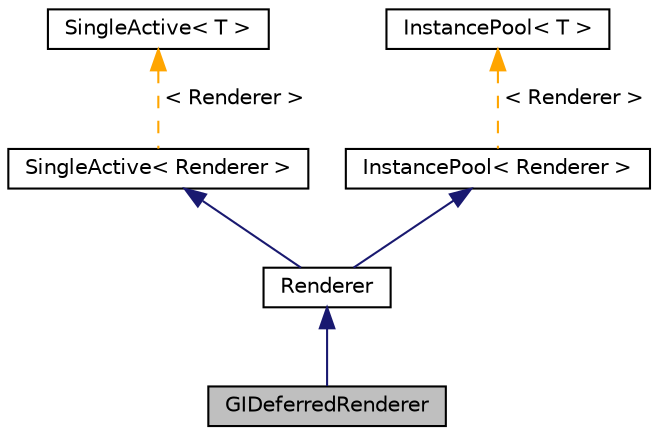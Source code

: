 digraph "GIDeferredRenderer"
{
 // INTERACTIVE_SVG=YES
 // LATEX_PDF_SIZE
  edge [fontname="Helvetica",fontsize="10",labelfontname="Helvetica",labelfontsize="10"];
  node [fontname="Helvetica",fontsize="10",shape=record];
  Node1 [label="GIDeferredRenderer",height=0.2,width=0.4,color="black", fillcolor="grey75", style="filled", fontcolor="black",tooltip="The main renderer for the engine. Uses a deferred rendering path. Handles geometry pass and light pas..."];
  Node2 -> Node1 [dir="back",color="midnightblue",fontsize="10",style="solid",fontname="Helvetica"];
  Node2 [label="Renderer",height=0.2,width=0.4,color="black", fillcolor="white", style="filled",URL="$class_renderer.html",tooltip="A base class for renderers. All the rendering logic should reside in the abstract method Render"];
  Node3 -> Node2 [dir="back",color="midnightblue",fontsize="10",style="solid",fontname="Helvetica"];
  Node3 [label="SingleActive\< Renderer \>",height=0.2,width=0.4,color="black", fillcolor="white", style="filled",URL="$class_single_active.html",tooltip=" "];
  Node4 -> Node3 [dir="back",color="orange",fontsize="10",style="dashed",label=" \< Renderer \>" ,fontname="Helvetica"];
  Node4 [label="SingleActive\< T \>",height=0.2,width=0.4,color="black", fillcolor="white", style="filled",URL="$class_single_active.html",tooltip="Template class for set up a single instance of certain class as active, differentiating it from the r..."];
  Node5 -> Node2 [dir="back",color="midnightblue",fontsize="10",style="solid",fontname="Helvetica"];
  Node5 [label="InstancePool\< Renderer \>",height=0.2,width=0.4,color="black", fillcolor="white", style="filled",URL="$class_instance_pool.html",tooltip=" "];
  Node6 -> Node5 [dir="back",color="orange",fontsize="10",style="dashed",label=" \< Renderer \>" ,fontname="Helvetica"];
  Node6 [label="InstancePool\< T \>",height=0.2,width=0.4,color="black", fillcolor="white", style="filled",URL="$class_instance_pool.html",tooltip="Stores all instaces of the inheriting class"];
}
